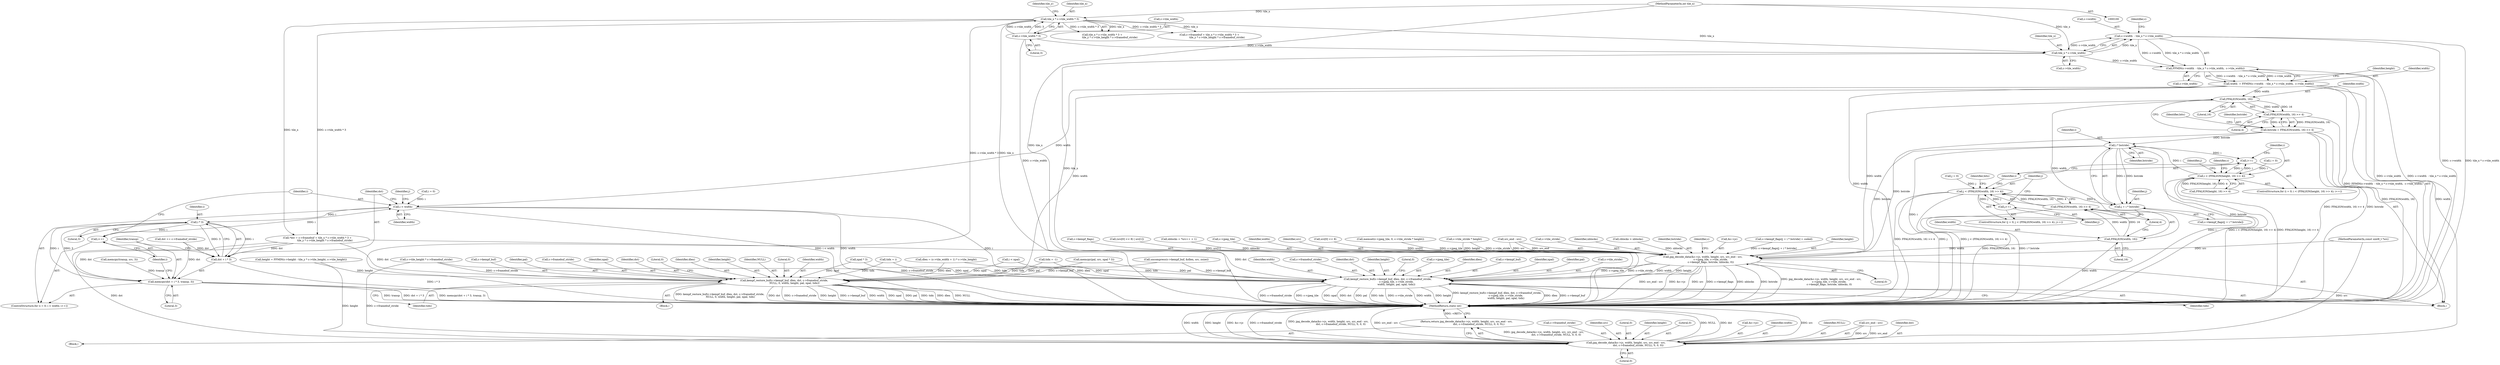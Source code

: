 digraph "0_FFmpeg_2960576378d17d71cc8dccc926352ce568b5eec1@pointer" {
"1000180" [label="(Call,c->width  - tile_x * c->tile_width)"];
"1000184" [label="(Call,tile_x * c->tile_width)"];
"1000155" [label="(Call,tile_x * c->tile_width * 3)"];
"1000102" [label="(MethodParameterIn,int tile_x)"];
"1000157" [label="(Call,c->tile_width * 3)"];
"1000179" [label="(Call,FFMIN(c->width  - tile_x * c->tile_width,  c->tile_width))"];
"1000177" [label="(Call,width  = FFMIN(c->width  - tile_x * c->tile_width,  c->tile_width))"];
"1000249" [label="(Call,i < width)"];
"1000257" [label="(Call,i * 3)"];
"1000252" [label="(Call,i++)"];
"1000254" [label="(Call,memcpy(dst + i * 3, transp, 3))"];
"1000255" [label="(Call,dst + i * 3)"];
"1000271" [label="(Call,jpg_decode_data(&c->jc, width, height, src, src_end - src,\n                               dst, c->framebuf_stride, NULL, 0, 0, 0))"];
"1000270" [label="(Return,return jpg_decode_data(&c->jc, width, height, src, src_end - src,\n                               dst, c->framebuf_stride, NULL, 0, 0, 0);)"];
"1000402" [label="(Call,kempf_restore_buf(c->kempf_buf, dlen, dst, c->framebuf_stride,\n                          NULL, 0, width, height, pal, npal, tidx))"];
"1000433" [label="(Call,FFALIGN(width, 16))"];
"1000432" [label="(Call,FFALIGN(width, 16) >> 4)"];
"1000430" [label="(Call,bstride = FFALIGN(width, 16) >> 4)"];
"1000506" [label="(Call,i * bstride)"];
"1000451" [label="(Call,i++)"];
"1000444" [label="(Call,i < (FFALIGN(height, 16) >> 4))"];
"1000504" [label="(Call,j + i * bstride)"];
"1000520" [label="(Call,jpg_decode_data(&c->jc, width, height, src, src_end - src,\n                    c->jpeg_tile, c->tile_stride,\n                    c->kempf_flags, bstride, nblocks, 0))"];
"1000543" [label="(Call,kempf_restore_buf(c->kempf_buf, dlen, dst, c->framebuf_stride,\n                      c->jpeg_tile, c->tile_stride,\n                      width, height, pal, npal, tidx))"];
"1000461" [label="(Call,FFALIGN(width, 16))"];
"1000460" [label="(Call,FFALIGN(width, 16) >> 4)"];
"1000458" [label="(Call,j < (FFALIGN(width, 16) >> 4))"];
"1000465" [label="(Call,j++)"];
"1000177" [label="(Call,width  = FFMIN(c->width  - tile_x * c->tile_width,  c->tile_width))"];
"1000254" [label="(Call,memcpy(dst + i * 3, transp, 3))"];
"1000541" [label="(Identifier,nblocks)"];
"1000269" [label="(Block,)"];
"1000435" [label="(Literal,16)"];
"1000494" [label="(Call,cblocks > nblocks)"];
"1000452" [label="(Identifier,i)"];
"1000500" [label="(Call,c->kempf_flags[j + i * bstride])"];
"1000256" [label="(Identifier,dst)"];
"1000432" [label="(Call,FFALIGN(width, 16) >> 4)"];
"1000163" [label="(Identifier,tile_y)"];
"1000249" [label="(Call,i < width)"];
"1000547" [label="(Identifier,dlen)"];
"1000540" [label="(Identifier,bstride)"];
"1000544" [label="(Call,c->kempf_buf)"];
"1000283" [label="(Call,c->framebuf_stride)"];
"1000543" [label="(Call,kempf_restore_buf(c->kempf_buf, dlen, dst, c->framebuf_stride,\n                      c->jpeg_tile, c->tile_stride,\n                      width, height, pal, npal, tidx))"];
"1000433" [label="(Call,FFALIGN(width, 16))"];
"1000545" [label="(Identifier,c)"];
"1000521" [label="(Call,&c->jc)"];
"1000507" [label="(Identifier,i)"];
"1000499" [label="(Call,c->kempf_flags[j + i * bstride] = coded)"];
"1000463" [label="(Literal,16)"];
"1000178" [label="(Identifier,width)"];
"1000278" [label="(Identifier,src)"];
"1000413" [label="(Identifier,width)"];
"1000246" [label="(Call,i = 0)"];
"1000129" [label="(Call,dlen = (c->tile_width + 1) * c->tile_height)"];
"1000289" [label="(Literal,0)"];
"1000455" [label="(Call,j = 0)"];
"1000157" [label="(Call,c->tile_width * 3)"];
"1000161" [label="(Literal,3)"];
"1000259" [label="(Literal,3)"];
"1000309" [label="(Call,memcpy(pal, src, npal * 3))"];
"1000317" [label="(Call,npal * 3)"];
"1000257" [label="(Call,i * 3)"];
"1000561" [label="(Identifier,npal)"];
"1000271" [label="(Call,jpg_decode_data(&c->jc, width, height, src, src_end - src,\n                               dst, c->framebuf_stride, NULL, 0, 0, 0))"];
"1000445" [label="(Identifier,i)"];
"1000465" [label="(Call,j++)"];
"1000505" [label="(Identifier,j)"];
"1000403" [label="(Call,c->kempf_buf)"];
"1000245" [label="(ControlStructure,for (i = 0; i < width; i++))"];
"1000179" [label="(Call,FFMIN(c->width  - tile_x * c->tile_width,  c->tile_width))"];
"1000329" [label="(Call,i < npal)"];
"1000180" [label="(Call,c->width  - tile_x * c->tile_width)"];
"1000446" [label="(Call,FFALIGN(height, 16) >> 4)"];
"1000508" [label="(Identifier,bstride)"];
"1000560" [label="(Identifier,pal)"];
"1000451" [label="(Call,i++)"];
"1000407" [label="(Identifier,dst)"];
"1000419" [label="(Literal,0)"];
"1000434" [label="(Identifier,width)"];
"1000466" [label="(Identifier,j)"];
"1000470" [label="(Identifier,bits)"];
"1000287" [label="(Literal,0)"];
"1000555" [label="(Call,c->tile_stride)"];
"1000190" [label="(Identifier,c)"];
"1000440" [label="(ControlStructure,for (i = 0; i < (FFALIGN(height, 16) >> 4); i++))"];
"1000462" [label="(Identifier,width)"];
"1000459" [label="(Identifier,j)"];
"1000261" [label="(Literal,3)"];
"1000406" [label="(Identifier,dlen)"];
"1000438" [label="(Identifier,bits)"];
"1000102" [label="(MethodParameterIn,int tile_x)"];
"1000430" [label="(Call,bstride = FFALIGN(width, 16) >> 4)"];
"1000526" [label="(Identifier,height)"];
"1000184" [label="(Call,tile_x * c->tile_width)"];
"1000277" [label="(Identifier,height)"];
"1000250" [label="(Identifier,i)"];
"1000504" [label="(Call,j + i * bstride)"];
"1000460" [label="(Call,FFALIGN(width, 16) >> 4)"];
"1000106" [label="(Block,)"];
"1000441" [label="(Call,i = 0)"];
"1000260" [label="(Identifier,transp)"];
"1000558" [label="(Identifier,width)"];
"1000288" [label="(Literal,0)"];
"1000251" [label="(Identifier,width)"];
"1000414" [label="(Identifier,height)"];
"1000148" [label="(Call,*dst = c->framebuf + tile_x * c->tile_width * 3 +\n                   tile_y * c->tile_height * c->framebuf_stride)"];
"1000270" [label="(Return,return jpg_decode_data(&c->jc, width, height, src, src_end - src,\n                               dst, c->framebuf_stride, NULL, 0, 0, 0);)"];
"1000192" [label="(Call,height = FFMIN(c->height - tile_y * c->tile_height, c->tile_height))"];
"1000444" [label="(Call,i < (FFALIGN(height, 16) >> 4))"];
"1000565" [label="(MethodReturn,static int)"];
"1000458" [label="(Call,j < (FFALIGN(width, 16) >> 4))"];
"1000456" [label="(Identifier,j)"];
"1000542" [label="(Literal,0)"];
"1000158" [label="(Call,c->tile_width)"];
"1000520" [label="(Call,jpg_decode_data(&c->jc, width, height, src, src_end - src,\n                    c->jpeg_tile, c->tile_stride,\n                    c->kempf_flags, bstride, nblocks, 0))"];
"1000154" [label="(Call,tile_x * c->tile_width * 3 +\n                   tile_y * c->tile_height * c->framebuf_stride)"];
"1000186" [label="(Call,c->tile_width)"];
"1000193" [label="(Identifier,height)"];
"1000512" [label="(Identifier,c)"];
"1000411" [label="(Identifier,NULL)"];
"1000454" [label="(ControlStructure,for (j = 0; j < (FFALIGN(width, 16) >> 4); j++))"];
"1000537" [label="(Call,c->kempf_flags)"];
"1000549" [label="(Call,c->framebuf_stride)"];
"1000548" [label="(Identifier,dst)"];
"1000185" [label="(Identifier,tile_x)"];
"1000412" [label="(Literal,0)"];
"1000417" [label="(Identifier,tidx)"];
"1000360" [label="(Call,(src[0] << 8) | src[1])"];
"1000155" [label="(Call,tile_x * c->tile_width * 3)"];
"1000420" [label="(Call,nblocks = *src++ + 1)"];
"1000431" [label="(Identifier,bstride)"];
"1000382" [label="(Call,uncompress(c->kempf_buf, &dlen, src, zsize))"];
"1000189" [label="(Call,c->tile_width)"];
"1000272" [label="(Call,&c->jc)"];
"1000258" [label="(Identifier,i)"];
"1000346" [label="(Call,tidx = i)"];
"1000531" [label="(Call,c->jpeg_tile)"];
"1000276" [label="(Identifier,width)"];
"1000164" [label="(Call,c->tile_height * c->framebuf_stride)"];
"1000401" [label="(Block,)"];
"1000223" [label="(Call,memcpy(transp, src, 3))"];
"1000436" [label="(Literal,4)"];
"1000113" [label="(Call,tidx = -1)"];
"1000525" [label="(Identifier,width)"];
"1000559" [label="(Identifier,height)"];
"1000415" [label="(Identifier,pal)"];
"1000562" [label="(Identifier,tidx)"];
"1000464" [label="(Literal,4)"];
"1000527" [label="(Identifier,src)"];
"1000286" [label="(Identifier,NULL)"];
"1000252" [label="(Call,i++)"];
"1000361" [label="(Call,src[0] << 8)"];
"1000279" [label="(Call,src_end - src)"];
"1000408" [label="(Call,c->framebuf_stride)"];
"1000564" [label="(Literal,0)"];
"1000461" [label="(Call,FFALIGN(width, 16))"];
"1000181" [label="(Call,c->width)"];
"1000150" [label="(Call,c->framebuf + tile_x * c->tile_width * 3 +\n                   tile_y * c->tile_height * c->framebuf_stride)"];
"1000253" [label="(Identifier,i)"];
"1000506" [label="(Call,i * bstride)"];
"1000240" [label="(Call,dst += c->framebuf_stride)"];
"1000510" [label="(Call,memset(c->jpeg_tile, 0, c->tile_stride * height))"];
"1000402" [label="(Call,kempf_restore_buf(c->kempf_buf, dlen, dst, c->framebuf_stride,\n                          NULL, 0, width, height, pal, npal, tidx))"];
"1000416" [label="(Identifier,npal)"];
"1000552" [label="(Call,c->jpeg_tile)"];
"1000282" [label="(Identifier,dst)"];
"1000104" [label="(MethodParameterIn,const uint8_t *src)"];
"1000156" [label="(Identifier,tile_x)"];
"1000515" [label="(Call,c->tile_stride * height)"];
"1000528" [label="(Call,src_end - src)"];
"1000534" [label="(Call,c->tile_stride)"];
"1000255" [label="(Call,dst + i * 3)"];
"1000239" [label="(Identifier,j)"];
"1000180" -> "1000179"  [label="AST: "];
"1000180" -> "1000184"  [label="CFG: "];
"1000181" -> "1000180"  [label="AST: "];
"1000184" -> "1000180"  [label="AST: "];
"1000190" -> "1000180"  [label="CFG: "];
"1000180" -> "1000565"  [label="DDG: tile_x * c->tile_width"];
"1000180" -> "1000565"  [label="DDG: c->width"];
"1000180" -> "1000179"  [label="DDG: c->width"];
"1000180" -> "1000179"  [label="DDG: tile_x * c->tile_width"];
"1000184" -> "1000180"  [label="DDG: tile_x"];
"1000184" -> "1000180"  [label="DDG: c->tile_width"];
"1000184" -> "1000186"  [label="CFG: "];
"1000185" -> "1000184"  [label="AST: "];
"1000186" -> "1000184"  [label="AST: "];
"1000184" -> "1000565"  [label="DDG: tile_x"];
"1000155" -> "1000184"  [label="DDG: tile_x"];
"1000102" -> "1000184"  [label="DDG: tile_x"];
"1000157" -> "1000184"  [label="DDG: c->tile_width"];
"1000184" -> "1000179"  [label="DDG: c->tile_width"];
"1000155" -> "1000154"  [label="AST: "];
"1000155" -> "1000157"  [label="CFG: "];
"1000156" -> "1000155"  [label="AST: "];
"1000157" -> "1000155"  [label="AST: "];
"1000163" -> "1000155"  [label="CFG: "];
"1000155" -> "1000565"  [label="DDG: c->tile_width * 3"];
"1000155" -> "1000565"  [label="DDG: tile_x"];
"1000155" -> "1000148"  [label="DDG: tile_x"];
"1000155" -> "1000148"  [label="DDG: c->tile_width * 3"];
"1000155" -> "1000150"  [label="DDG: tile_x"];
"1000155" -> "1000150"  [label="DDG: c->tile_width * 3"];
"1000155" -> "1000154"  [label="DDG: tile_x"];
"1000155" -> "1000154"  [label="DDG: c->tile_width * 3"];
"1000102" -> "1000155"  [label="DDG: tile_x"];
"1000157" -> "1000155"  [label="DDG: c->tile_width"];
"1000157" -> "1000155"  [label="DDG: 3"];
"1000102" -> "1000100"  [label="AST: "];
"1000102" -> "1000565"  [label="DDG: tile_x"];
"1000157" -> "1000161"  [label="CFG: "];
"1000158" -> "1000157"  [label="AST: "];
"1000161" -> "1000157"  [label="AST: "];
"1000157" -> "1000565"  [label="DDG: c->tile_width"];
"1000179" -> "1000177"  [label="AST: "];
"1000179" -> "1000189"  [label="CFG: "];
"1000189" -> "1000179"  [label="AST: "];
"1000177" -> "1000179"  [label="CFG: "];
"1000179" -> "1000565"  [label="DDG: c->tile_width"];
"1000179" -> "1000565"  [label="DDG: c->width  - tile_x * c->tile_width"];
"1000179" -> "1000177"  [label="DDG: c->width  - tile_x * c->tile_width"];
"1000179" -> "1000177"  [label="DDG: c->tile_width"];
"1000177" -> "1000106"  [label="AST: "];
"1000178" -> "1000177"  [label="AST: "];
"1000193" -> "1000177"  [label="CFG: "];
"1000177" -> "1000565"  [label="DDG: width"];
"1000177" -> "1000565"  [label="DDG: FFMIN(c->width  - tile_x * c->tile_width,  c->tile_width)"];
"1000177" -> "1000249"  [label="DDG: width"];
"1000177" -> "1000271"  [label="DDG: width"];
"1000177" -> "1000402"  [label="DDG: width"];
"1000177" -> "1000433"  [label="DDG: width"];
"1000249" -> "1000245"  [label="AST: "];
"1000249" -> "1000251"  [label="CFG: "];
"1000250" -> "1000249"  [label="AST: "];
"1000251" -> "1000249"  [label="AST: "];
"1000256" -> "1000249"  [label="CFG: "];
"1000239" -> "1000249"  [label="CFG: "];
"1000249" -> "1000565"  [label="DDG: width"];
"1000249" -> "1000565"  [label="DDG: i"];
"1000249" -> "1000565"  [label="DDG: i < width"];
"1000252" -> "1000249"  [label="DDG: i"];
"1000246" -> "1000249"  [label="DDG: i"];
"1000249" -> "1000257"  [label="DDG: i"];
"1000257" -> "1000255"  [label="AST: "];
"1000257" -> "1000259"  [label="CFG: "];
"1000258" -> "1000257"  [label="AST: "];
"1000259" -> "1000257"  [label="AST: "];
"1000255" -> "1000257"  [label="CFG: "];
"1000257" -> "1000252"  [label="DDG: i"];
"1000257" -> "1000254"  [label="DDG: i"];
"1000257" -> "1000254"  [label="DDG: 3"];
"1000257" -> "1000255"  [label="DDG: i"];
"1000257" -> "1000255"  [label="DDG: 3"];
"1000252" -> "1000245"  [label="AST: "];
"1000252" -> "1000253"  [label="CFG: "];
"1000253" -> "1000252"  [label="AST: "];
"1000250" -> "1000252"  [label="CFG: "];
"1000254" -> "1000245"  [label="AST: "];
"1000254" -> "1000261"  [label="CFG: "];
"1000255" -> "1000254"  [label="AST: "];
"1000260" -> "1000254"  [label="AST: "];
"1000261" -> "1000254"  [label="AST: "];
"1000253" -> "1000254"  [label="CFG: "];
"1000254" -> "1000565"  [label="DDG: transp"];
"1000254" -> "1000565"  [label="DDG: dst + i * 3"];
"1000254" -> "1000565"  [label="DDG: memcpy(dst + i * 3, transp, 3)"];
"1000148" -> "1000254"  [label="DDG: dst"];
"1000240" -> "1000254"  [label="DDG: dst"];
"1000223" -> "1000254"  [label="DDG: transp"];
"1000256" -> "1000255"  [label="AST: "];
"1000260" -> "1000255"  [label="CFG: "];
"1000255" -> "1000565"  [label="DDG: i * 3"];
"1000148" -> "1000255"  [label="DDG: dst"];
"1000240" -> "1000255"  [label="DDG: dst"];
"1000271" -> "1000270"  [label="AST: "];
"1000271" -> "1000289"  [label="CFG: "];
"1000272" -> "1000271"  [label="AST: "];
"1000276" -> "1000271"  [label="AST: "];
"1000277" -> "1000271"  [label="AST: "];
"1000278" -> "1000271"  [label="AST: "];
"1000279" -> "1000271"  [label="AST: "];
"1000282" -> "1000271"  [label="AST: "];
"1000283" -> "1000271"  [label="AST: "];
"1000286" -> "1000271"  [label="AST: "];
"1000287" -> "1000271"  [label="AST: "];
"1000288" -> "1000271"  [label="AST: "];
"1000289" -> "1000271"  [label="AST: "];
"1000270" -> "1000271"  [label="CFG: "];
"1000271" -> "1000565"  [label="DDG: NULL"];
"1000271" -> "1000565"  [label="DDG: dst"];
"1000271" -> "1000565"  [label="DDG: src"];
"1000271" -> "1000565"  [label="DDG: width"];
"1000271" -> "1000565"  [label="DDG: height"];
"1000271" -> "1000565"  [label="DDG: &c->jc"];
"1000271" -> "1000565"  [label="DDG: c->framebuf_stride"];
"1000271" -> "1000565"  [label="DDG: jpg_decode_data(&c->jc, width, height, src, src_end - src,\n                               dst, c->framebuf_stride, NULL, 0, 0, 0)"];
"1000271" -> "1000565"  [label="DDG: src_end - src"];
"1000271" -> "1000270"  [label="DDG: jpg_decode_data(&c->jc, width, height, src, src_end - src,\n                               dst, c->framebuf_stride, NULL, 0, 0, 0)"];
"1000192" -> "1000271"  [label="DDG: height"];
"1000279" -> "1000271"  [label="DDG: src"];
"1000279" -> "1000271"  [label="DDG: src_end"];
"1000104" -> "1000271"  [label="DDG: src"];
"1000148" -> "1000271"  [label="DDG: dst"];
"1000164" -> "1000271"  [label="DDG: c->framebuf_stride"];
"1000270" -> "1000269"  [label="AST: "];
"1000565" -> "1000270"  [label="CFG: "];
"1000270" -> "1000565"  [label="DDG: <RET>"];
"1000402" -> "1000401"  [label="AST: "];
"1000402" -> "1000417"  [label="CFG: "];
"1000403" -> "1000402"  [label="AST: "];
"1000406" -> "1000402"  [label="AST: "];
"1000407" -> "1000402"  [label="AST: "];
"1000408" -> "1000402"  [label="AST: "];
"1000411" -> "1000402"  [label="AST: "];
"1000412" -> "1000402"  [label="AST: "];
"1000413" -> "1000402"  [label="AST: "];
"1000414" -> "1000402"  [label="AST: "];
"1000415" -> "1000402"  [label="AST: "];
"1000416" -> "1000402"  [label="AST: "];
"1000417" -> "1000402"  [label="AST: "];
"1000419" -> "1000402"  [label="CFG: "];
"1000402" -> "1000565"  [label="DDG: NULL"];
"1000402" -> "1000565"  [label="DDG: kempf_restore_buf(c->kempf_buf, dlen, dst, c->framebuf_stride,\n                          NULL, 0, width, height, pal, npal, tidx)"];
"1000402" -> "1000565"  [label="DDG: dst"];
"1000402" -> "1000565"  [label="DDG: c->framebuf_stride"];
"1000402" -> "1000565"  [label="DDG: height"];
"1000402" -> "1000565"  [label="DDG: c->kempf_buf"];
"1000402" -> "1000565"  [label="DDG: width"];
"1000402" -> "1000565"  [label="DDG: npal"];
"1000402" -> "1000565"  [label="DDG: pal"];
"1000402" -> "1000565"  [label="DDG: tidx"];
"1000402" -> "1000565"  [label="DDG: dlen"];
"1000382" -> "1000402"  [label="DDG: c->kempf_buf"];
"1000129" -> "1000402"  [label="DDG: dlen"];
"1000148" -> "1000402"  [label="DDG: dst"];
"1000164" -> "1000402"  [label="DDG: c->framebuf_stride"];
"1000192" -> "1000402"  [label="DDG: height"];
"1000309" -> "1000402"  [label="DDG: pal"];
"1000329" -> "1000402"  [label="DDG: npal"];
"1000317" -> "1000402"  [label="DDG: npal"];
"1000113" -> "1000402"  [label="DDG: tidx"];
"1000346" -> "1000402"  [label="DDG: tidx"];
"1000433" -> "1000432"  [label="AST: "];
"1000433" -> "1000435"  [label="CFG: "];
"1000434" -> "1000433"  [label="AST: "];
"1000435" -> "1000433"  [label="AST: "];
"1000436" -> "1000433"  [label="CFG: "];
"1000433" -> "1000432"  [label="DDG: width"];
"1000433" -> "1000432"  [label="DDG: 16"];
"1000433" -> "1000461"  [label="DDG: width"];
"1000433" -> "1000520"  [label="DDG: width"];
"1000432" -> "1000430"  [label="AST: "];
"1000432" -> "1000436"  [label="CFG: "];
"1000436" -> "1000432"  [label="AST: "];
"1000430" -> "1000432"  [label="CFG: "];
"1000432" -> "1000565"  [label="DDG: FFALIGN(width, 16)"];
"1000432" -> "1000430"  [label="DDG: FFALIGN(width, 16)"];
"1000432" -> "1000430"  [label="DDG: 4"];
"1000430" -> "1000106"  [label="AST: "];
"1000431" -> "1000430"  [label="AST: "];
"1000438" -> "1000430"  [label="CFG: "];
"1000430" -> "1000565"  [label="DDG: FFALIGN(width, 16) >> 4"];
"1000430" -> "1000565"  [label="DDG: bstride"];
"1000430" -> "1000506"  [label="DDG: bstride"];
"1000430" -> "1000520"  [label="DDG: bstride"];
"1000506" -> "1000504"  [label="AST: "];
"1000506" -> "1000508"  [label="CFG: "];
"1000507" -> "1000506"  [label="AST: "];
"1000508" -> "1000506"  [label="AST: "];
"1000504" -> "1000506"  [label="CFG: "];
"1000506" -> "1000565"  [label="DDG: i"];
"1000506" -> "1000565"  [label="DDG: bstride"];
"1000506" -> "1000451"  [label="DDG: i"];
"1000506" -> "1000504"  [label="DDG: i"];
"1000506" -> "1000504"  [label="DDG: bstride"];
"1000444" -> "1000506"  [label="DDG: i"];
"1000506" -> "1000520"  [label="DDG: bstride"];
"1000451" -> "1000440"  [label="AST: "];
"1000451" -> "1000452"  [label="CFG: "];
"1000452" -> "1000451"  [label="AST: "];
"1000445" -> "1000451"  [label="CFG: "];
"1000451" -> "1000444"  [label="DDG: i"];
"1000444" -> "1000451"  [label="DDG: i"];
"1000444" -> "1000440"  [label="AST: "];
"1000444" -> "1000446"  [label="CFG: "];
"1000445" -> "1000444"  [label="AST: "];
"1000446" -> "1000444"  [label="AST: "];
"1000456" -> "1000444"  [label="CFG: "];
"1000512" -> "1000444"  [label="CFG: "];
"1000444" -> "1000565"  [label="DDG: FFALIGN(height, 16) >> 4"];
"1000444" -> "1000565"  [label="DDG: i"];
"1000444" -> "1000565"  [label="DDG: i < (FFALIGN(height, 16) >> 4)"];
"1000441" -> "1000444"  [label="DDG: i"];
"1000446" -> "1000444"  [label="DDG: FFALIGN(height, 16)"];
"1000446" -> "1000444"  [label="DDG: 4"];
"1000504" -> "1000500"  [label="AST: "];
"1000505" -> "1000504"  [label="AST: "];
"1000500" -> "1000504"  [label="CFG: "];
"1000504" -> "1000565"  [label="DDG: i * bstride"];
"1000458" -> "1000504"  [label="DDG: j"];
"1000520" -> "1000106"  [label="AST: "];
"1000520" -> "1000542"  [label="CFG: "];
"1000521" -> "1000520"  [label="AST: "];
"1000525" -> "1000520"  [label="AST: "];
"1000526" -> "1000520"  [label="AST: "];
"1000527" -> "1000520"  [label="AST: "];
"1000528" -> "1000520"  [label="AST: "];
"1000531" -> "1000520"  [label="AST: "];
"1000534" -> "1000520"  [label="AST: "];
"1000537" -> "1000520"  [label="AST: "];
"1000540" -> "1000520"  [label="AST: "];
"1000541" -> "1000520"  [label="AST: "];
"1000542" -> "1000520"  [label="AST: "];
"1000545" -> "1000520"  [label="CFG: "];
"1000520" -> "1000565"  [label="DDG: bstride"];
"1000520" -> "1000565"  [label="DDG: jpg_decode_data(&c->jc, width, height, src, src_end - src,\n                    c->jpeg_tile, c->tile_stride,\n                    c->kempf_flags, bstride, nblocks, 0)"];
"1000520" -> "1000565"  [label="DDG: src_end - src"];
"1000520" -> "1000565"  [label="DDG: &c->jc"];
"1000520" -> "1000565"  [label="DDG: src"];
"1000520" -> "1000565"  [label="DDG: c->kempf_flags"];
"1000520" -> "1000565"  [label="DDG: nblocks"];
"1000461" -> "1000520"  [label="DDG: width"];
"1000515" -> "1000520"  [label="DDG: height"];
"1000515" -> "1000520"  [label="DDG: c->tile_stride"];
"1000528" -> "1000520"  [label="DDG: src"];
"1000528" -> "1000520"  [label="DDG: src_end"];
"1000360" -> "1000520"  [label="DDG: src[1]"];
"1000361" -> "1000520"  [label="DDG: src[0]"];
"1000104" -> "1000520"  [label="DDG: src"];
"1000510" -> "1000520"  [label="DDG: c->jpeg_tile"];
"1000499" -> "1000520"  [label="DDG: c->kempf_flags[j + i * bstride]"];
"1000494" -> "1000520"  [label="DDG: nblocks"];
"1000420" -> "1000520"  [label="DDG: nblocks"];
"1000520" -> "1000543"  [label="DDG: c->jpeg_tile"];
"1000520" -> "1000543"  [label="DDG: c->tile_stride"];
"1000520" -> "1000543"  [label="DDG: width"];
"1000520" -> "1000543"  [label="DDG: height"];
"1000543" -> "1000106"  [label="AST: "];
"1000543" -> "1000562"  [label="CFG: "];
"1000544" -> "1000543"  [label="AST: "];
"1000547" -> "1000543"  [label="AST: "];
"1000548" -> "1000543"  [label="AST: "];
"1000549" -> "1000543"  [label="AST: "];
"1000552" -> "1000543"  [label="AST: "];
"1000555" -> "1000543"  [label="AST: "];
"1000558" -> "1000543"  [label="AST: "];
"1000559" -> "1000543"  [label="AST: "];
"1000560" -> "1000543"  [label="AST: "];
"1000561" -> "1000543"  [label="AST: "];
"1000562" -> "1000543"  [label="AST: "];
"1000564" -> "1000543"  [label="CFG: "];
"1000543" -> "1000565"  [label="DDG: dst"];
"1000543" -> "1000565"  [label="DDG: pal"];
"1000543" -> "1000565"  [label="DDG: tidx"];
"1000543" -> "1000565"  [label="DDG: c->tile_stride"];
"1000543" -> "1000565"  [label="DDG: width"];
"1000543" -> "1000565"  [label="DDG: height"];
"1000543" -> "1000565"  [label="DDG: kempf_restore_buf(c->kempf_buf, dlen, dst, c->framebuf_stride,\n                      c->jpeg_tile, c->tile_stride,\n                      width, height, pal, npal, tidx)"];
"1000543" -> "1000565"  [label="DDG: dlen"];
"1000543" -> "1000565"  [label="DDG: c->kempf_buf"];
"1000543" -> "1000565"  [label="DDG: c->framebuf_stride"];
"1000543" -> "1000565"  [label="DDG: c->jpeg_tile"];
"1000543" -> "1000565"  [label="DDG: npal"];
"1000382" -> "1000543"  [label="DDG: c->kempf_buf"];
"1000129" -> "1000543"  [label="DDG: dlen"];
"1000148" -> "1000543"  [label="DDG: dst"];
"1000164" -> "1000543"  [label="DDG: c->framebuf_stride"];
"1000309" -> "1000543"  [label="DDG: pal"];
"1000329" -> "1000543"  [label="DDG: npal"];
"1000317" -> "1000543"  [label="DDG: npal"];
"1000113" -> "1000543"  [label="DDG: tidx"];
"1000346" -> "1000543"  [label="DDG: tidx"];
"1000461" -> "1000460"  [label="AST: "];
"1000461" -> "1000463"  [label="CFG: "];
"1000462" -> "1000461"  [label="AST: "];
"1000463" -> "1000461"  [label="AST: "];
"1000464" -> "1000461"  [label="CFG: "];
"1000461" -> "1000565"  [label="DDG: width"];
"1000461" -> "1000460"  [label="DDG: width"];
"1000461" -> "1000460"  [label="DDG: 16"];
"1000460" -> "1000458"  [label="AST: "];
"1000460" -> "1000464"  [label="CFG: "];
"1000464" -> "1000460"  [label="AST: "];
"1000458" -> "1000460"  [label="CFG: "];
"1000460" -> "1000565"  [label="DDG: FFALIGN(width, 16)"];
"1000460" -> "1000458"  [label="DDG: FFALIGN(width, 16)"];
"1000460" -> "1000458"  [label="DDG: 4"];
"1000458" -> "1000454"  [label="AST: "];
"1000459" -> "1000458"  [label="AST: "];
"1000470" -> "1000458"  [label="CFG: "];
"1000452" -> "1000458"  [label="CFG: "];
"1000458" -> "1000565"  [label="DDG: FFALIGN(width, 16) >> 4"];
"1000458" -> "1000565"  [label="DDG: j"];
"1000458" -> "1000565"  [label="DDG: j < (FFALIGN(width, 16) >> 4)"];
"1000455" -> "1000458"  [label="DDG: j"];
"1000465" -> "1000458"  [label="DDG: j"];
"1000458" -> "1000465"  [label="DDG: j"];
"1000465" -> "1000454"  [label="AST: "];
"1000465" -> "1000466"  [label="CFG: "];
"1000466" -> "1000465"  [label="AST: "];
"1000459" -> "1000465"  [label="CFG: "];
}
